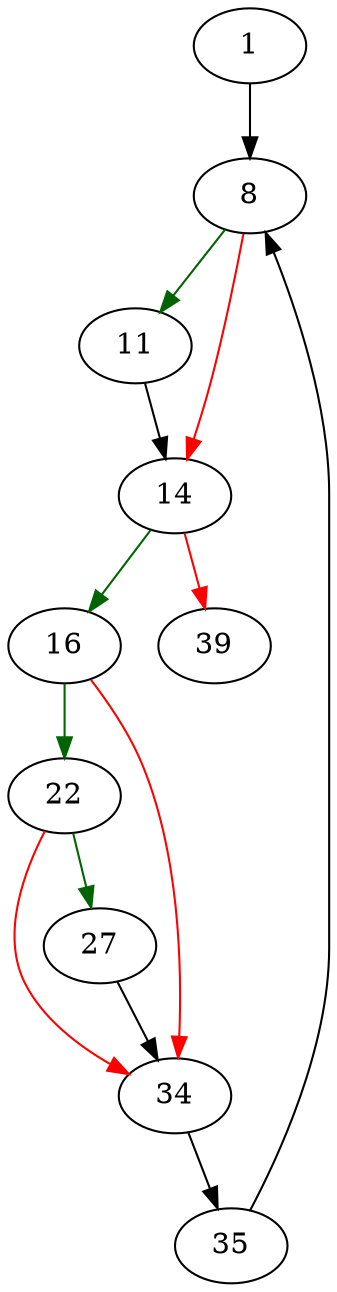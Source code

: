 strict digraph "idxCreateCandidates" {
	// Node definitions.
	1 [entry=true];
	8;
	11;
	14;
	16;
	39;
	22;
	34;
	27;
	35;

	// Edge definitions.
	1 -> 8;
	8 -> 11 [
		color=darkgreen
		cond=true
	];
	8 -> 14 [
		color=red
		cond=false
	];
	11 -> 14;
	14 -> 16 [
		color=darkgreen
		cond=true
	];
	14 -> 39 [
		color=red
		cond=false
	];
	16 -> 22 [
		color=darkgreen
		cond=true
	];
	16 -> 34 [
		color=red
		cond=false
	];
	22 -> 34 [
		color=red
		cond=false
	];
	22 -> 27 [
		color=darkgreen
		cond=true
	];
	34 -> 35;
	27 -> 34;
	35 -> 8;
}